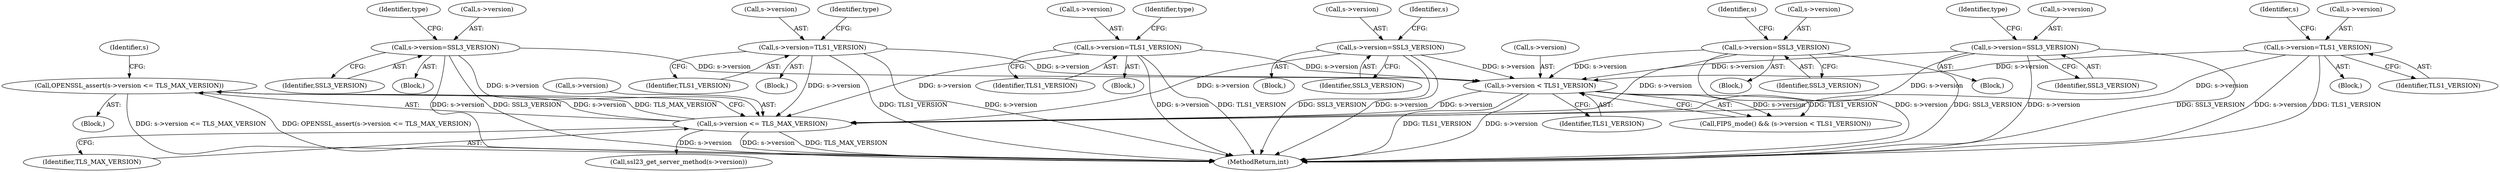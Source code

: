 digraph "0_openssl_b82924741b4bd590da890619be671f4635e46c2b@API" {
"1000601" [label="(Call,OPENSSL_assert(s->version <= TLS_MAX_VERSION))"];
"1000602" [label="(Call,s->version <= TLS_MAX_VERSION)"];
"1000523" [label="(Call,s->version=TLS1_VERSION)"];
"1000488" [label="(Call,s->version=SSL3_VERSION)"];
"1000471" [label="(Call,s->version=TLS1_VERSION)"];
"1000352" [label="(Call,s->version=SSL3_VERSION)"];
"1000591" [label="(Call,s->version < TLS1_VERSION)"];
"1000321" [label="(Call,s->version=SSL3_VERSION)"];
"1000506" [label="(Call,s->version=SSL3_VERSION)"];
"1000302" [label="(Call,s->version=TLS1_VERSION)"];
"1000602" [label="(Call,s->version <= TLS_MAX_VERSION)"];
"1000321" [label="(Call,s->version=SSL3_VERSION)"];
"1000320" [label="(Block,)"];
"1000510" [label="(Identifier,SSL3_VERSION)"];
"1000353" [label="(Call,s->version)"];
"1000325" [label="(Identifier,SSL3_VERSION)"];
"1000472" [label="(Call,s->version)"];
"1000359" [label="(Identifier,s)"];
"1000301" [label="(Block,)"];
"1000591" [label="(Call,s->version < TLS1_VERSION)"];
"1000527" [label="(Identifier,TLS1_VERSION)"];
"1000351" [label="(Block,)"];
"1000512" [label="(Identifier,type)"];
"1000471" [label="(Call,s->version=TLS1_VERSION)"];
"1000356" [label="(Identifier,SSL3_VERSION)"];
"1000522" [label="(Block,)"];
"1000606" [label="(Identifier,TLS_MAX_VERSION)"];
"1000475" [label="(Identifier,TLS1_VERSION)"];
"1000601" [label="(Call,OPENSSL_assert(s->version <= TLS_MAX_VERSION))"];
"1000494" [label="(Identifier,type)"];
"1000309" [label="(Identifier,s)"];
"1000145" [label="(Block,)"];
"1001102" [label="(MethodReturn,int)"];
"1000492" [label="(Identifier,SSL3_VERSION)"];
"1000523" [label="(Call,s->version=TLS1_VERSION)"];
"1000470" [label="(Block,)"];
"1000589" [label="(Call,FIPS_mode() && (s->version < TLS1_VERSION))"];
"1000489" [label="(Call,s->version)"];
"1000303" [label="(Call,s->version)"];
"1000306" [label="(Identifier,TLS1_VERSION)"];
"1000524" [label="(Call,s->version)"];
"1000328" [label="(Identifier,s)"];
"1000610" [label="(Identifier,s)"];
"1000944" [label="(Call,ssl23_get_server_method(s->version))"];
"1000487" [label="(Block,)"];
"1000592" [label="(Call,s->version)"];
"1000488" [label="(Call,s->version=SSL3_VERSION)"];
"1000352" [label="(Call,s->version=SSL3_VERSION)"];
"1000322" [label="(Call,s->version)"];
"1000505" [label="(Block,)"];
"1000507" [label="(Call,s->version)"];
"1000506" [label="(Call,s->version=SSL3_VERSION)"];
"1000302" [label="(Call,s->version=TLS1_VERSION)"];
"1000603" [label="(Call,s->version)"];
"1000477" [label="(Identifier,type)"];
"1000529" [label="(Identifier,type)"];
"1000595" [label="(Identifier,TLS1_VERSION)"];
"1000601" -> "1000145"  [label="AST: "];
"1000601" -> "1000602"  [label="CFG: "];
"1000602" -> "1000601"  [label="AST: "];
"1000610" -> "1000601"  [label="CFG: "];
"1000601" -> "1001102"  [label="DDG: s->version <= TLS_MAX_VERSION"];
"1000601" -> "1001102"  [label="DDG: OPENSSL_assert(s->version <= TLS_MAX_VERSION)"];
"1000602" -> "1000601"  [label="DDG: s->version"];
"1000602" -> "1000601"  [label="DDG: TLS_MAX_VERSION"];
"1000602" -> "1000606"  [label="CFG: "];
"1000603" -> "1000602"  [label="AST: "];
"1000606" -> "1000602"  [label="AST: "];
"1000602" -> "1001102"  [label="DDG: s->version"];
"1000602" -> "1001102"  [label="DDG: TLS_MAX_VERSION"];
"1000523" -> "1000602"  [label="DDG: s->version"];
"1000488" -> "1000602"  [label="DDG: s->version"];
"1000471" -> "1000602"  [label="DDG: s->version"];
"1000352" -> "1000602"  [label="DDG: s->version"];
"1000591" -> "1000602"  [label="DDG: s->version"];
"1000321" -> "1000602"  [label="DDG: s->version"];
"1000506" -> "1000602"  [label="DDG: s->version"];
"1000302" -> "1000602"  [label="DDG: s->version"];
"1000602" -> "1000944"  [label="DDG: s->version"];
"1000523" -> "1000522"  [label="AST: "];
"1000523" -> "1000527"  [label="CFG: "];
"1000524" -> "1000523"  [label="AST: "];
"1000527" -> "1000523"  [label="AST: "];
"1000529" -> "1000523"  [label="CFG: "];
"1000523" -> "1001102"  [label="DDG: s->version"];
"1000523" -> "1001102"  [label="DDG: TLS1_VERSION"];
"1000523" -> "1000591"  [label="DDG: s->version"];
"1000488" -> "1000487"  [label="AST: "];
"1000488" -> "1000492"  [label="CFG: "];
"1000489" -> "1000488"  [label="AST: "];
"1000492" -> "1000488"  [label="AST: "];
"1000494" -> "1000488"  [label="CFG: "];
"1000488" -> "1001102"  [label="DDG: s->version"];
"1000488" -> "1001102"  [label="DDG: SSL3_VERSION"];
"1000488" -> "1000591"  [label="DDG: s->version"];
"1000471" -> "1000470"  [label="AST: "];
"1000471" -> "1000475"  [label="CFG: "];
"1000472" -> "1000471"  [label="AST: "];
"1000475" -> "1000471"  [label="AST: "];
"1000477" -> "1000471"  [label="CFG: "];
"1000471" -> "1001102"  [label="DDG: s->version"];
"1000471" -> "1001102"  [label="DDG: TLS1_VERSION"];
"1000471" -> "1000591"  [label="DDG: s->version"];
"1000352" -> "1000351"  [label="AST: "];
"1000352" -> "1000356"  [label="CFG: "];
"1000353" -> "1000352"  [label="AST: "];
"1000356" -> "1000352"  [label="AST: "];
"1000359" -> "1000352"  [label="CFG: "];
"1000352" -> "1001102"  [label="DDG: SSL3_VERSION"];
"1000352" -> "1001102"  [label="DDG: s->version"];
"1000352" -> "1000591"  [label="DDG: s->version"];
"1000591" -> "1000589"  [label="AST: "];
"1000591" -> "1000595"  [label="CFG: "];
"1000592" -> "1000591"  [label="AST: "];
"1000595" -> "1000591"  [label="AST: "];
"1000589" -> "1000591"  [label="CFG: "];
"1000591" -> "1001102"  [label="DDG: TLS1_VERSION"];
"1000591" -> "1001102"  [label="DDG: s->version"];
"1000591" -> "1000589"  [label="DDG: s->version"];
"1000591" -> "1000589"  [label="DDG: TLS1_VERSION"];
"1000321" -> "1000591"  [label="DDG: s->version"];
"1000506" -> "1000591"  [label="DDG: s->version"];
"1000302" -> "1000591"  [label="DDG: s->version"];
"1000321" -> "1000320"  [label="AST: "];
"1000321" -> "1000325"  [label="CFG: "];
"1000322" -> "1000321"  [label="AST: "];
"1000325" -> "1000321"  [label="AST: "];
"1000328" -> "1000321"  [label="CFG: "];
"1000321" -> "1001102"  [label="DDG: s->version"];
"1000321" -> "1001102"  [label="DDG: SSL3_VERSION"];
"1000506" -> "1000505"  [label="AST: "];
"1000506" -> "1000510"  [label="CFG: "];
"1000507" -> "1000506"  [label="AST: "];
"1000510" -> "1000506"  [label="AST: "];
"1000512" -> "1000506"  [label="CFG: "];
"1000506" -> "1001102"  [label="DDG: s->version"];
"1000506" -> "1001102"  [label="DDG: SSL3_VERSION"];
"1000302" -> "1000301"  [label="AST: "];
"1000302" -> "1000306"  [label="CFG: "];
"1000303" -> "1000302"  [label="AST: "];
"1000306" -> "1000302"  [label="AST: "];
"1000309" -> "1000302"  [label="CFG: "];
"1000302" -> "1001102"  [label="DDG: s->version"];
"1000302" -> "1001102"  [label="DDG: TLS1_VERSION"];
}
